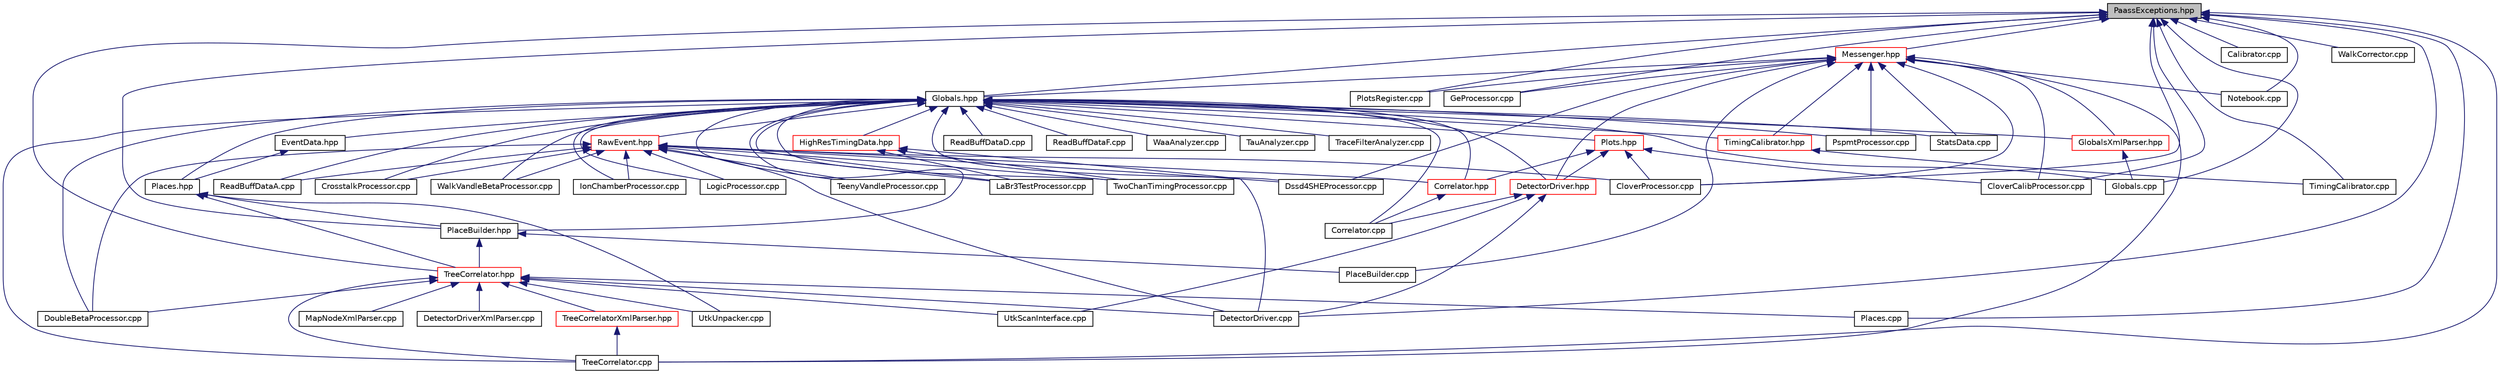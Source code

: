 digraph "PaassExceptions.hpp"
{
  edge [fontname="Helvetica",fontsize="10",labelfontname="Helvetica",labelfontsize="10"];
  node [fontname="Helvetica",fontsize="10",shape=record];
  Node1 [label="PaassExceptions.hpp",height=0.2,width=0.4,color="black", fillcolor="grey75", style="filled", fontcolor="black"];
  Node1 -> Node2 [dir="back",color="midnightblue",fontsize="10",style="solid",fontname="Helvetica"];
  Node2 [label="Globals.hpp",height=0.2,width=0.4,color="black", fillcolor="white", style="filled",URL="$d4/d9c/_globals_8hpp.html",tooltip="constant parameters used in pixie16 analysis "];
  Node2 -> Node3 [dir="back",color="midnightblue",fontsize="10",style="solid",fontname="Helvetica"];
  Node3 [label="StatsData.cpp",height=0.2,width=0.4,color="black", fillcolor="white", style="filled",URL="$df/d84/_stats_data_8cpp.html",tooltip="Stores statistics data from the data stream in its original format. "];
  Node2 -> Node4 [dir="back",color="midnightblue",fontsize="10",style="solid",fontname="Helvetica"];
  Node4 [label="TauAnalyzer.cpp",height=0.2,width=0.4,color="black", fillcolor="white", style="filled",URL="$d2/dce/_tau_analyzer_8cpp.html",tooltip="Implements the determination of the decay constants for a trace. "];
  Node2 -> Node5 [dir="back",color="midnightblue",fontsize="10",style="solid",fontname="Helvetica"];
  Node5 [label="TraceFilterAnalyzer.cpp",height=0.2,width=0.4,color="black", fillcolor="white", style="filled",URL="$d7/d16/_trace_filter_analyzer_8cpp.html",tooltip="Implements the analysis of traces using trapezoidal filters. "];
  Node2 -> Node6 [dir="back",color="midnightblue",fontsize="10",style="solid",fontname="Helvetica"];
  Node6 [label="WaaAnalyzer.cpp",height=0.2,width=0.4,color="black", fillcolor="white", style="filled",URL="$d0/d52/_waa_analyzer_8cpp.html",tooltip="Obtains the phase of a waveform using a weighted average algorithm. "];
  Node2 -> Node7 [dir="back",color="midnightblue",fontsize="10",style="solid",fontname="Helvetica"];
  Node7 [label="HighResTimingData.hpp",height=0.2,width=0.4,color="red", fillcolor="white", style="filled",URL="$df/d14/_high_res_timing_data_8hpp.html",tooltip="Class to hold all of the information for high resolution timing. "];
  Node7 -> Node8 [dir="back",color="midnightblue",fontsize="10",style="solid",fontname="Helvetica"];
  Node8 [label="DetectorDriver.cpp",height=0.2,width=0.4,color="black", fillcolor="white", style="filled",URL="$d4/df5/_detector_driver_8cpp.html",tooltip="Main driver for event processing. "];
  Node7 -> Node9 [dir="back",color="midnightblue",fontsize="10",style="solid",fontname="Helvetica"];
  Node9 [label="LaBr3TestProcessor.cpp",height=0.2,width=0.4,color="black", fillcolor="white", style="filled",URL="$d2/d5d/_la_br3_test_processor_8cpp.html",tooltip="A LaBr3Test processor class that can be used to build your own. "];
  Node7 -> Node10 [dir="back",color="midnightblue",fontsize="10",style="solid",fontname="Helvetica"];
  Node10 [label="TwoChanTimingProcessor.cpp",height=0.2,width=0.4,color="black", fillcolor="white", style="filled",URL="$dc/da5/_two_chan_timing_processor_8cpp.html",tooltip="Analyzes data from a simple Two channel Timing setup. "];
  Node2 -> Node11 [dir="back",color="midnightblue",fontsize="10",style="solid",fontname="Helvetica"];
  Node11 [label="TimingCalibrator.hpp",height=0.2,width=0.4,color="red", fillcolor="white", style="filled",URL="$db/d6d/_timing_calibrator_8hpp.html",tooltip="A class to handle the timing calibration parameters. "];
  Node11 -> Node12 [dir="back",color="midnightblue",fontsize="10",style="solid",fontname="Helvetica"];
  Node12 [label="TimingCalibrator.cpp",height=0.2,width=0.4,color="black", fillcolor="white", style="filled",URL="$d6/d26/_timing_calibrator_8cpp.html",tooltip="A class to handle the timing calibration parameters. "];
  Node2 -> Node13 [dir="back",color="midnightblue",fontsize="10",style="solid",fontname="Helvetica"];
  Node13 [label="Correlator.hpp",height=0.2,width=0.4,color="red", fillcolor="white", style="filled",URL="$d5/dc9/_correlator_8hpp.html",tooltip="Header file for correlation. "];
  Node13 -> Node14 [dir="back",color="midnightblue",fontsize="10",style="solid",fontname="Helvetica"];
  Node14 [label="Correlator.cpp",height=0.2,width=0.4,color="black", fillcolor="white", style="filled",URL="$d3/d79/_correlator_8cpp.html",tooltip="Correlates events. "];
  Node2 -> Node15 [dir="back",color="midnightblue",fontsize="10",style="solid",fontname="Helvetica"];
  Node15 [label="Plots.hpp",height=0.2,width=0.4,color="red", fillcolor="white", style="filled",URL="$de/d87/_plots_8hpp.html",tooltip="A container to request a block of plots and plot respective spectra through the plots register..."];
  Node15 -> Node13 [dir="back",color="midnightblue",fontsize="10",style="solid",fontname="Helvetica"];
  Node15 -> Node16 [dir="back",color="midnightblue",fontsize="10",style="solid",fontname="Helvetica"];
  Node16 [label="DetectorDriver.hpp",height=0.2,width=0.4,color="red", fillcolor="white", style="filled",URL="$dd/dfe/_detector_driver_8hpp.html",tooltip="Main Driver for event processing. "];
  Node16 -> Node14 [dir="back",color="midnightblue",fontsize="10",style="solid",fontname="Helvetica"];
  Node16 -> Node8 [dir="back",color="midnightblue",fontsize="10",style="solid",fontname="Helvetica"];
  Node16 -> Node17 [dir="back",color="midnightblue",fontsize="10",style="solid",fontname="Helvetica"];
  Node17 [label="UtkScanInterface.cpp",height=0.2,width=0.4,color="black", fillcolor="white", style="filled",URL="$d6/d72/_utk_scan_interface_8cpp.html",tooltip="Derived class handling the interface with utkscan. "];
  Node15 -> Node18 [dir="back",color="midnightblue",fontsize="10",style="solid",fontname="Helvetica"];
  Node18 [label="CloverCalibProcessor.cpp",height=0.2,width=0.4,color="black", fillcolor="white", style="filled",URL="$d3/d1e/_clover_calib_processor_8cpp.html"];
  Node15 -> Node19 [dir="back",color="midnightblue",fontsize="10",style="solid",fontname="Helvetica"];
  Node19 [label="CloverProcessor.cpp",height=0.2,width=0.4,color="black", fillcolor="white", style="filled",URL="$da/d91/_clover_processor_8cpp.html",tooltip="Implementation for germanium processor. "];
  Node2 -> Node20 [dir="back",color="midnightblue",fontsize="10",style="solid",fontname="Helvetica"];
  Node20 [label="RawEvent.hpp",height=0.2,width=0.4,color="red", fillcolor="white", style="filled",URL="$d0/d24/_raw_event_8hpp.html",tooltip="Header file for the rawevent. "];
  Node20 -> Node13 [dir="back",color="midnightblue",fontsize="10",style="solid",fontname="Helvetica"];
  Node20 -> Node8 [dir="back",color="midnightblue",fontsize="10",style="solid",fontname="Helvetica"];
  Node20 -> Node21 [dir="back",color="midnightblue",fontsize="10",style="solid",fontname="Helvetica"];
  Node21 [label="ReadBuffDataA.cpp",height=0.2,width=0.4,color="black", fillcolor="white", style="filled",URL="$df/d98/_read_buff_data_a_8cpp.html",tooltip="retrieve data from raw buffer array ibuf "];
  Node20 -> Node22 [dir="back",color="midnightblue",fontsize="10",style="solid",fontname="Helvetica"];
  Node22 [label="CrosstalkProcessor.cpp",height=0.2,width=0.4,color="black", fillcolor="white", style="filled",URL="$d9/d45/_crosstalk_processor_8cpp.html",tooltip="A Template processor class that can be used to build your own. "];
  Node20 -> Node23 [dir="back",color="midnightblue",fontsize="10",style="solid",fontname="Helvetica"];
  Node23 [label="Dssd4SHEProcessor.cpp",height=0.2,width=0.4,color="black", fillcolor="white", style="filled",URL="$d1/d8f/_dssd4_s_h_e_processor_8cpp.html"];
  Node20 -> Node9 [dir="back",color="midnightblue",fontsize="10",style="solid",fontname="Helvetica"];
  Node20 -> Node10 [dir="back",color="midnightblue",fontsize="10",style="solid",fontname="Helvetica"];
  Node20 -> Node24 [dir="back",color="midnightblue",fontsize="10",style="solid",fontname="Helvetica"];
  Node24 [label="WalkVandleBetaProcessor.cpp",height=0.2,width=0.4,color="black", fillcolor="white", style="filled",URL="$da/d74/_walk_vandle_beta_processor_8cpp.html",tooltip="A class to determine the walk between Vandle and the LeRIBSS betas. "];
  Node20 -> Node19 [dir="back",color="midnightblue",fontsize="10",style="solid",fontname="Helvetica"];
  Node20 -> Node25 [dir="back",color="midnightblue",fontsize="10",style="solid",fontname="Helvetica"];
  Node25 [label="DoubleBetaProcessor.cpp",height=0.2,width=0.4,color="black", fillcolor="white", style="filled",URL="$d6/d1f/_double_beta_processor_8cpp.html",tooltip="A DoubleBeta processor class that can be used to analyze double beta detectors. "];
  Node20 -> Node26 [dir="back",color="midnightblue",fontsize="10",style="solid",fontname="Helvetica"];
  Node26 [label="IonChamberProcessor.cpp",height=0.2,width=0.4,color="black", fillcolor="white", style="filled",URL="$d3/d01/_ion_chamber_processor_8cpp.html",tooltip="implementation for ion chambers "];
  Node20 -> Node27 [dir="back",color="midnightblue",fontsize="10",style="solid",fontname="Helvetica"];
  Node27 [label="LogicProcessor.cpp",height=0.2,width=0.4,color="black", fillcolor="white", style="filled",URL="$d8/d5f/_logic_processor_8cpp.html",tooltip="handling of logic events, derived from MtcProcessor.cpp "];
  Node20 -> Node28 [dir="back",color="midnightblue",fontsize="10",style="solid",fontname="Helvetica"];
  Node28 [label="TeenyVandleProcessor.cpp",height=0.2,width=0.4,color="black", fillcolor="white", style="filled",URL="$dc/dbb/_teeny_vandle_processor_8cpp.html",tooltip="A Template processor class that can be used to build your own. "];
  Node2 -> Node16 [dir="back",color="midnightblue",fontsize="10",style="solid",fontname="Helvetica"];
  Node2 -> Node29 [dir="back",color="midnightblue",fontsize="10",style="solid",fontname="Helvetica"];
  Node29 [label="EventData.hpp",height=0.2,width=0.4,color="black", fillcolor="white", style="filled",URL="$dd/d77/_event_data_8hpp.html",tooltip="Structure holding event data. "];
  Node29 -> Node30 [dir="back",color="midnightblue",fontsize="10",style="solid",fontname="Helvetica"];
  Node30 [label="Places.hpp",height=0.2,width=0.4,color="black", fillcolor="white", style="filled",URL="$d5/d2d/_places_8hpp.html",tooltip="Defines the various places for the TreeCorrelator. "];
  Node30 -> Node31 [dir="back",color="midnightblue",fontsize="10",style="solid",fontname="Helvetica"];
  Node31 [label="PlaceBuilder.hpp",height=0.2,width=0.4,color="black", fillcolor="white", style="filled",URL="$db/dc4/_place_builder_8hpp.html",tooltip="Defines the various places for the TreeCorrelator. "];
  Node31 -> Node32 [dir="back",color="midnightblue",fontsize="10",style="solid",fontname="Helvetica"];
  Node32 [label="TreeCorrelator.hpp",height=0.2,width=0.4,color="red", fillcolor="white", style="filled",URL="$d6/ded/_tree_correlator_8hpp.html",tooltip="A class to handle complex correlations between various processors. "];
  Node32 -> Node33 [dir="back",color="midnightblue",fontsize="10",style="solid",fontname="Helvetica"];
  Node33 [label="TreeCorrelatorXmlParser.hpp",height=0.2,width=0.4,color="red", fillcolor="white", style="filled",URL="$d2/dfd/_tree_correlator_xml_parser_8hpp.html",tooltip="Class that handles parsing the TreeCorrelator node. "];
  Node33 -> Node34 [dir="back",color="midnightblue",fontsize="10",style="solid",fontname="Helvetica"];
  Node34 [label="TreeCorrelator.cpp",height=0.2,width=0.4,color="black", fillcolor="white", style="filled",URL="$d3/d8d/_tree_correlator_8cpp.html",tooltip="A class to handle complex correlations between various processors. "];
  Node32 -> Node8 [dir="back",color="midnightblue",fontsize="10",style="solid",fontname="Helvetica"];
  Node32 -> Node35 [dir="back",color="midnightblue",fontsize="10",style="solid",fontname="Helvetica"];
  Node35 [label="DetectorDriverXmlParser.cpp",height=0.2,width=0.4,color="black", fillcolor="white", style="filled",URL="$dc/d67/_detector_driver_xml_parser_8cpp.html",tooltip="Class to parse the DetectorDriver node. "];
  Node32 -> Node36 [dir="back",color="midnightblue",fontsize="10",style="solid",fontname="Helvetica"];
  Node36 [label="MapNodeXmlParser.cpp",height=0.2,width=0.4,color="black", fillcolor="white", style="filled",URL="$d2/d62/_map_node_xml_parser_8cpp.html",tooltip="Class to parse the Map node in the utkscan configuration file. "];
  Node32 -> Node37 [dir="back",color="midnightblue",fontsize="10",style="solid",fontname="Helvetica"];
  Node37 [label="Places.cpp",height=0.2,width=0.4,color="black", fillcolor="white", style="filled",URL="$d4/d31/_places_8cpp.html",tooltip="Defines the various places for the TreeCorrelator. "];
  Node32 -> Node34 [dir="back",color="midnightblue",fontsize="10",style="solid",fontname="Helvetica"];
  Node32 -> Node17 [dir="back",color="midnightblue",fontsize="10",style="solid",fontname="Helvetica"];
  Node32 -> Node38 [dir="back",color="midnightblue",fontsize="10",style="solid",fontname="Helvetica"];
  Node38 [label="UtkUnpacker.cpp",height=0.2,width=0.4,color="black", fillcolor="white", style="filled",URL="$df/d40/_utk_unpacker_8cpp.html",tooltip="A child of the Unpacker class that is used to replace some of the functionality of the PixieStd..."];
  Node32 -> Node25 [dir="back",color="midnightblue",fontsize="10",style="solid",fontname="Helvetica"];
  Node31 -> Node39 [dir="back",color="midnightblue",fontsize="10",style="solid",fontname="Helvetica"];
  Node39 [label="PlaceBuilder.cpp",height=0.2,width=0.4,color="black", fillcolor="white", style="filled",URL="$d7/db3/_place_builder_8cpp.html",tooltip="Defines the various places for the TreeCorrelator. "];
  Node30 -> Node32 [dir="back",color="midnightblue",fontsize="10",style="solid",fontname="Helvetica"];
  Node30 -> Node38 [dir="back",color="midnightblue",fontsize="10",style="solid",fontname="Helvetica"];
  Node2 -> Node40 [dir="back",color="midnightblue",fontsize="10",style="solid",fontname="Helvetica"];
  Node40 [label="GlobalsXmlParser.hpp",height=0.2,width=0.4,color="red", fillcolor="white", style="filled",URL="$dc/d1a/_globals_xml_parser_8hpp.html",tooltip="Class to parse nodes needed for the Global&#39;s class from utkscan&#39;s configuration file. "];
  Node40 -> Node41 [dir="back",color="midnightblue",fontsize="10",style="solid",fontname="Helvetica"];
  Node41 [label="Globals.cpp",height=0.2,width=0.4,color="black", fillcolor="white", style="filled",URL="$d2/d5d/_globals_8cpp.html",tooltip="constant parameters used in pixie16 analysis "];
  Node2 -> Node31 [dir="back",color="midnightblue",fontsize="10",style="solid",fontname="Helvetica"];
  Node2 -> Node30 [dir="back",color="midnightblue",fontsize="10",style="solid",fontname="Helvetica"];
  Node2 -> Node14 [dir="back",color="midnightblue",fontsize="10",style="solid",fontname="Helvetica"];
  Node2 -> Node41 [dir="back",color="midnightblue",fontsize="10",style="solid",fontname="Helvetica"];
  Node2 -> Node21 [dir="back",color="midnightblue",fontsize="10",style="solid",fontname="Helvetica"];
  Node2 -> Node42 [dir="back",color="midnightblue",fontsize="10",style="solid",fontname="Helvetica"];
  Node42 [label="ReadBuffDataD.cpp",height=0.2,width=0.4,color="black", fillcolor="white", style="filled",URL="$d7/d9b/_read_buff_data_d_8cpp.html",tooltip="retrieve data from raw buffer array ibuf "];
  Node2 -> Node43 [dir="back",color="midnightblue",fontsize="10",style="solid",fontname="Helvetica"];
  Node43 [label="ReadBuffDataF.cpp",height=0.2,width=0.4,color="black", fillcolor="white", style="filled",URL="$de/dbc/_read_buff_data_f_8cpp.html",tooltip="retrieve data from raw buffer array ibuf "];
  Node2 -> Node34 [dir="back",color="midnightblue",fontsize="10",style="solid",fontname="Helvetica"];
  Node2 -> Node22 [dir="back",color="midnightblue",fontsize="10",style="solid",fontname="Helvetica"];
  Node2 -> Node23 [dir="back",color="midnightblue",fontsize="10",style="solid",fontname="Helvetica"];
  Node2 -> Node9 [dir="back",color="midnightblue",fontsize="10",style="solid",fontname="Helvetica"];
  Node2 -> Node10 [dir="back",color="midnightblue",fontsize="10",style="solid",fontname="Helvetica"];
  Node2 -> Node24 [dir="back",color="midnightblue",fontsize="10",style="solid",fontname="Helvetica"];
  Node2 -> Node25 [dir="back",color="midnightblue",fontsize="10",style="solid",fontname="Helvetica"];
  Node2 -> Node26 [dir="back",color="midnightblue",fontsize="10",style="solid",fontname="Helvetica"];
  Node2 -> Node27 [dir="back",color="midnightblue",fontsize="10",style="solid",fontname="Helvetica"];
  Node2 -> Node44 [dir="back",color="midnightblue",fontsize="10",style="solid",fontname="Helvetica"];
  Node44 [label="PspmtProcessor.cpp",height=0.2,width=0.4,color="black", fillcolor="white", style="filled",URL="$dd/d1b/_pspmt_processor_8cpp.html"];
  Node2 -> Node28 [dir="back",color="midnightblue",fontsize="10",style="solid",fontname="Helvetica"];
  Node1 -> Node31 [dir="back",color="midnightblue",fontsize="10",style="solid",fontname="Helvetica"];
  Node1 -> Node32 [dir="back",color="midnightblue",fontsize="10",style="solid",fontname="Helvetica"];
  Node1 -> Node45 [dir="back",color="midnightblue",fontsize="10",style="solid",fontname="Helvetica"];
  Node45 [label="Calibrator.cpp",height=0.2,width=0.4,color="black", fillcolor="white", style="filled",URL="$d5/d34/_calibrator_8cpp.html",tooltip="Class to handle energy calibrations for the channels. "];
  Node1 -> Node8 [dir="back",color="midnightblue",fontsize="10",style="solid",fontname="Helvetica"];
  Node1 -> Node41 [dir="back",color="midnightblue",fontsize="10",style="solid",fontname="Helvetica"];
  Node1 -> Node37 [dir="back",color="midnightblue",fontsize="10",style="solid",fontname="Helvetica"];
  Node1 -> Node46 [dir="back",color="midnightblue",fontsize="10",style="solid",fontname="Helvetica"];
  Node46 [label="PlotsRegister.cpp",height=0.2,width=0.4,color="black", fillcolor="white", style="filled",URL="$d2/dfe/_plots_register_8cpp.html",tooltip="Declaration of singleton register. "];
  Node1 -> Node12 [dir="back",color="midnightblue",fontsize="10",style="solid",fontname="Helvetica"];
  Node1 -> Node34 [dir="back",color="midnightblue",fontsize="10",style="solid",fontname="Helvetica"];
  Node1 -> Node47 [dir="back",color="midnightblue",fontsize="10",style="solid",fontname="Helvetica"];
  Node47 [label="WalkCorrector.cpp",height=0.2,width=0.4,color="black", fillcolor="white", style="filled",URL="$dc/df9/_walk_corrector_8cpp.html"];
  Node1 -> Node18 [dir="back",color="midnightblue",fontsize="10",style="solid",fontname="Helvetica"];
  Node1 -> Node19 [dir="back",color="midnightblue",fontsize="10",style="solid",fontname="Helvetica"];
  Node1 -> Node48 [dir="back",color="midnightblue",fontsize="10",style="solid",fontname="Helvetica"];
  Node48 [label="GeProcessor.cpp",height=0.2,width=0.4,color="black", fillcolor="white", style="filled",URL="$d5/d64/_ge_processor_8cpp.html",tooltip="Implementation for germanium processor. "];
  Node1 -> Node49 [dir="back",color="midnightblue",fontsize="10",style="solid",fontname="Helvetica"];
  Node49 [label="Messenger.hpp",height=0.2,width=0.4,color="red", fillcolor="white", style="filled",URL="$d0/db0/_messenger_8hpp.html",tooltip="A class to handle messages and output them prettily. "];
  Node49 -> Node3 [dir="back",color="midnightblue",fontsize="10",style="solid",fontname="Helvetica"];
  Node49 -> Node2 [dir="back",color="midnightblue",fontsize="10",style="solid",fontname="Helvetica"];
  Node49 -> Node11 [dir="back",color="midnightblue",fontsize="10",style="solid",fontname="Helvetica"];
  Node49 -> Node16 [dir="back",color="midnightblue",fontsize="10",style="solid",fontname="Helvetica"];
  Node49 -> Node40 [dir="back",color="midnightblue",fontsize="10",style="solid",fontname="Helvetica"];
  Node49 -> Node39 [dir="back",color="midnightblue",fontsize="10",style="solid",fontname="Helvetica"];
  Node49 -> Node46 [dir="back",color="midnightblue",fontsize="10",style="solid",fontname="Helvetica"];
  Node49 -> Node34 [dir="back",color="midnightblue",fontsize="10",style="solid",fontname="Helvetica"];
  Node49 -> Node23 [dir="back",color="midnightblue",fontsize="10",style="solid",fontname="Helvetica"];
  Node49 -> Node18 [dir="back",color="midnightblue",fontsize="10",style="solid",fontname="Helvetica"];
  Node49 -> Node19 [dir="back",color="midnightblue",fontsize="10",style="solid",fontname="Helvetica"];
  Node49 -> Node48 [dir="back",color="midnightblue",fontsize="10",style="solid",fontname="Helvetica"];
  Node49 -> Node44 [dir="back",color="midnightblue",fontsize="10",style="solid",fontname="Helvetica"];
  Node49 -> Node50 [dir="back",color="midnightblue",fontsize="10",style="solid",fontname="Helvetica"];
  Node50 [label="Notebook.cpp",height=0.2,width=0.4,color="black", fillcolor="white", style="filled",URL="$d4/ddf/_notebook_8cpp.html"];
  Node1 -> Node50 [dir="back",color="midnightblue",fontsize="10",style="solid",fontname="Helvetica"];
}
